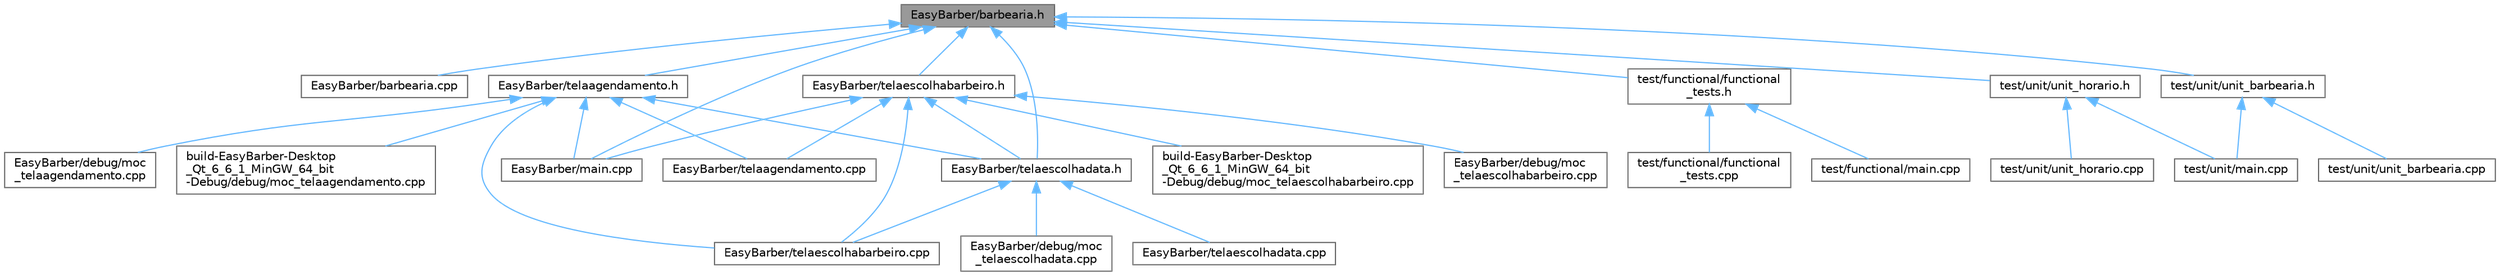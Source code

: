 digraph "EasyBarber/barbearia.h"
{
 // LATEX_PDF_SIZE
  bgcolor="transparent";
  edge [fontname=Helvetica,fontsize=10,labelfontname=Helvetica,labelfontsize=10];
  node [fontname=Helvetica,fontsize=10,shape=box,height=0.2,width=0.4];
  Node1 [id="Node000001",label="EasyBarber/barbearia.h",height=0.2,width=0.4,color="gray40", fillcolor="grey60", style="filled", fontcolor="black",tooltip=" "];
  Node1 -> Node2 [id="edge1_Node000001_Node000002",dir="back",color="steelblue1",style="solid",tooltip=" "];
  Node2 [id="Node000002",label="EasyBarber/barbearia.cpp",height=0.2,width=0.4,color="grey40", fillcolor="white", style="filled",URL="$barbearia_8cpp.html",tooltip=" "];
  Node1 -> Node3 [id="edge2_Node000001_Node000003",dir="back",color="steelblue1",style="solid",tooltip=" "];
  Node3 [id="Node000003",label="EasyBarber/main.cpp",height=0.2,width=0.4,color="grey40", fillcolor="white", style="filled",URL="$_easy_barber_2main_8cpp.html",tooltip=" "];
  Node1 -> Node4 [id="edge3_Node000001_Node000004",dir="back",color="steelblue1",style="solid",tooltip=" "];
  Node4 [id="Node000004",label="EasyBarber/telaagendamento.h",height=0.2,width=0.4,color="grey40", fillcolor="white", style="filled",URL="$telaagendamento_8h.html",tooltip=" "];
  Node4 -> Node5 [id="edge4_Node000004_Node000005",dir="back",color="steelblue1",style="solid",tooltip=" "];
  Node5 [id="Node000005",label="EasyBarber/debug/moc\l_telaagendamento.cpp",height=0.2,width=0.4,color="grey40", fillcolor="white", style="filled",URL="$_easy_barber_2debug_2moc__telaagendamento_8cpp.html",tooltip=" "];
  Node4 -> Node3 [id="edge5_Node000004_Node000003",dir="back",color="steelblue1",style="solid",tooltip=" "];
  Node4 -> Node6 [id="edge6_Node000004_Node000006",dir="back",color="steelblue1",style="solid",tooltip=" "];
  Node6 [id="Node000006",label="EasyBarber/telaagendamento.cpp",height=0.2,width=0.4,color="grey40", fillcolor="white", style="filled",URL="$telaagendamento_8cpp.html",tooltip=" "];
  Node4 -> Node7 [id="edge7_Node000004_Node000007",dir="back",color="steelblue1",style="solid",tooltip=" "];
  Node7 [id="Node000007",label="EasyBarber/telaescolhabarbeiro.cpp",height=0.2,width=0.4,color="grey40", fillcolor="white", style="filled",URL="$telaescolhabarbeiro_8cpp.html",tooltip=" "];
  Node4 -> Node8 [id="edge8_Node000004_Node000008",dir="back",color="steelblue1",style="solid",tooltip=" "];
  Node8 [id="Node000008",label="EasyBarber/telaescolhadata.h",height=0.2,width=0.4,color="grey40", fillcolor="white", style="filled",URL="$telaescolhadata_8h.html",tooltip=" "];
  Node8 -> Node9 [id="edge9_Node000008_Node000009",dir="back",color="steelblue1",style="solid",tooltip=" "];
  Node9 [id="Node000009",label="EasyBarber/debug/moc\l_telaescolhadata.cpp",height=0.2,width=0.4,color="grey40", fillcolor="white", style="filled",URL="$moc__telaescolhadata_8cpp.html",tooltip=" "];
  Node8 -> Node7 [id="edge10_Node000008_Node000007",dir="back",color="steelblue1",style="solid",tooltip=" "];
  Node8 -> Node10 [id="edge11_Node000008_Node000010",dir="back",color="steelblue1",style="solid",tooltip=" "];
  Node10 [id="Node000010",label="EasyBarber/telaescolhadata.cpp",height=0.2,width=0.4,color="grey40", fillcolor="white", style="filled",URL="$telaescolhadata_8cpp.html",tooltip=" "];
  Node4 -> Node11 [id="edge12_Node000004_Node000011",dir="back",color="steelblue1",style="solid",tooltip=" "];
  Node11 [id="Node000011",label="build-EasyBarber-Desktop\l_Qt_6_6_1_MinGW_64_bit\l-Debug/debug/moc_telaagendamento.cpp",height=0.2,width=0.4,color="grey40", fillcolor="white", style="filled",URL="$build-_easy_barber-_desktop___qt__6__6__1___min_g_w__64__bit-_debug_2debug_2moc__telaagendamento_8cpp.html",tooltip=" "];
  Node1 -> Node12 [id="edge13_Node000001_Node000012",dir="back",color="steelblue1",style="solid",tooltip=" "];
  Node12 [id="Node000012",label="EasyBarber/telaescolhabarbeiro.h",height=0.2,width=0.4,color="grey40", fillcolor="white", style="filled",URL="$telaescolhabarbeiro_8h.html",tooltip=" "];
  Node12 -> Node13 [id="edge14_Node000012_Node000013",dir="back",color="steelblue1",style="solid",tooltip=" "];
  Node13 [id="Node000013",label="EasyBarber/debug/moc\l_telaescolhabarbeiro.cpp",height=0.2,width=0.4,color="grey40", fillcolor="white", style="filled",URL="$_easy_barber_2debug_2moc__telaescolhabarbeiro_8cpp.html",tooltip=" "];
  Node12 -> Node3 [id="edge15_Node000012_Node000003",dir="back",color="steelblue1",style="solid",tooltip=" "];
  Node12 -> Node6 [id="edge16_Node000012_Node000006",dir="back",color="steelblue1",style="solid",tooltip=" "];
  Node12 -> Node7 [id="edge17_Node000012_Node000007",dir="back",color="steelblue1",style="solid",tooltip=" "];
  Node12 -> Node8 [id="edge18_Node000012_Node000008",dir="back",color="steelblue1",style="solid",tooltip=" "];
  Node12 -> Node14 [id="edge19_Node000012_Node000014",dir="back",color="steelblue1",style="solid",tooltip=" "];
  Node14 [id="Node000014",label="build-EasyBarber-Desktop\l_Qt_6_6_1_MinGW_64_bit\l-Debug/debug/moc_telaescolhabarbeiro.cpp",height=0.2,width=0.4,color="grey40", fillcolor="white", style="filled",URL="$build-_easy_barber-_desktop___qt__6__6__1___min_g_w__64__bit-_debug_2debug_2moc__telaescolhabarbeiro_8cpp.html",tooltip=" "];
  Node1 -> Node8 [id="edge20_Node000001_Node000008",dir="back",color="steelblue1",style="solid",tooltip=" "];
  Node1 -> Node15 [id="edge21_Node000001_Node000015",dir="back",color="steelblue1",style="solid",tooltip=" "];
  Node15 [id="Node000015",label="test/functional/functional\l_tests.h",height=0.2,width=0.4,color="grey40", fillcolor="white", style="filled",URL="$functional__tests_8h.html",tooltip=" "];
  Node15 -> Node16 [id="edge22_Node000015_Node000016",dir="back",color="steelblue1",style="solid",tooltip=" "];
  Node16 [id="Node000016",label="test/functional/functional\l_tests.cpp",height=0.2,width=0.4,color="grey40", fillcolor="white", style="filled",URL="$functional__tests_8cpp.html",tooltip=" "];
  Node15 -> Node17 [id="edge23_Node000015_Node000017",dir="back",color="steelblue1",style="solid",tooltip=" "];
  Node17 [id="Node000017",label="test/functional/main.cpp",height=0.2,width=0.4,color="grey40", fillcolor="white", style="filled",URL="$test_2functional_2main_8cpp.html",tooltip=" "];
  Node1 -> Node18 [id="edge24_Node000001_Node000018",dir="back",color="steelblue1",style="solid",tooltip=" "];
  Node18 [id="Node000018",label="test/unit/unit_barbearia.h",height=0.2,width=0.4,color="grey40", fillcolor="white", style="filled",URL="$unit__barbearia_8h.html",tooltip=" "];
  Node18 -> Node19 [id="edge25_Node000018_Node000019",dir="back",color="steelblue1",style="solid",tooltip=" "];
  Node19 [id="Node000019",label="test/unit/main.cpp",height=0.2,width=0.4,color="grey40", fillcolor="white", style="filled",URL="$test_2unit_2main_8cpp.html",tooltip=" "];
  Node18 -> Node20 [id="edge26_Node000018_Node000020",dir="back",color="steelblue1",style="solid",tooltip=" "];
  Node20 [id="Node000020",label="test/unit/unit_barbearia.cpp",height=0.2,width=0.4,color="grey40", fillcolor="white", style="filled",URL="$unit__barbearia_8cpp.html",tooltip=" "];
  Node1 -> Node21 [id="edge27_Node000001_Node000021",dir="back",color="steelblue1",style="solid",tooltip=" "];
  Node21 [id="Node000021",label="test/unit/unit_horario.h",height=0.2,width=0.4,color="grey40", fillcolor="white", style="filled",URL="$unit__horario_8h.html",tooltip=" "];
  Node21 -> Node19 [id="edge28_Node000021_Node000019",dir="back",color="steelblue1",style="solid",tooltip=" "];
  Node21 -> Node22 [id="edge29_Node000021_Node000022",dir="back",color="steelblue1",style="solid",tooltip=" "];
  Node22 [id="Node000022",label="test/unit/unit_horario.cpp",height=0.2,width=0.4,color="grey40", fillcolor="white", style="filled",URL="$unit__horario_8cpp.html",tooltip=" "];
}
